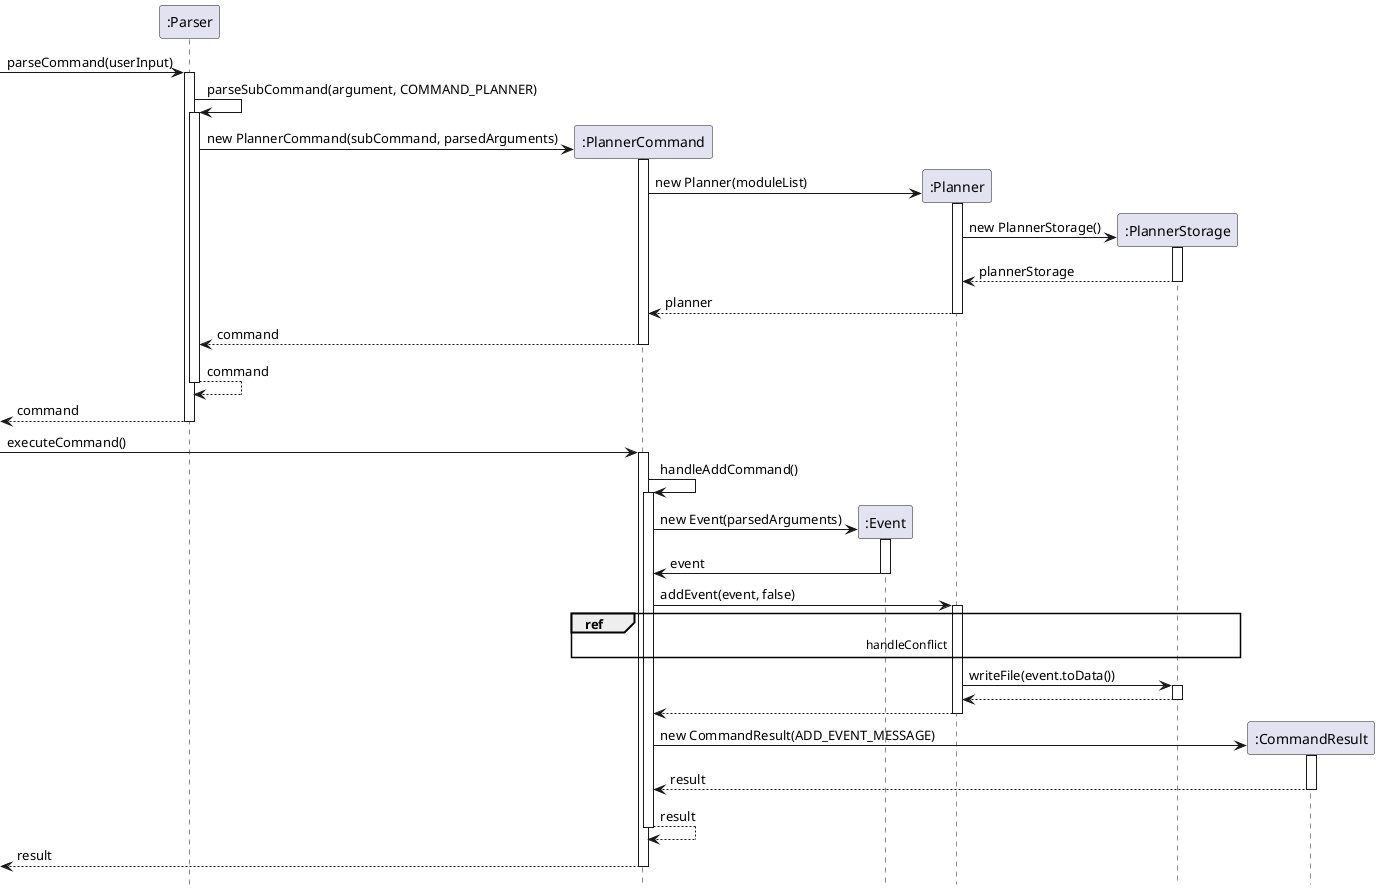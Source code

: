 @startuml
'https://plantuml.com/sequence-diagram

hide footbox

participant ":Parser" as parser
participant ":PlannerCommand" as plc
participant ":Event" as event
participant ":Planner" as planner
participant ":PlannerStorage" as pls
participant ":CommandResult" as res

[->parser : parseCommand(userInput)
activate parser

parser -> parser : parseSubCommand(argument, COMMAND_PLANNER)
activate parser

create plc
parser -> plc : new PlannerCommand(subCommand, parsedArguments)
activate plc

create planner
plc -> planner : new Planner(moduleList)
activate planner

create pls
planner -> pls : new PlannerStorage()
activate pls

pls --> planner : plannerStorage
deactivate pls

planner --> plc : planner
deactivate planner

plc --> parser : command
deactivate plc

parser --> parser : command
deactivate parser

parser-->[ : command
deactivate parser

[->plc : executeCommand()
activate plc

plc -> plc : handleAddCommand()
activate plc

create event
plc -> event : new Event(parsedArguments)
activate event

event -> plc : event
deactivate event

plc -> planner : addEvent(event, false)
activate planner

ref over plc, planner, pls : handleConflict

planner -> pls : writeFile(event.toData())
activate pls

pls --> planner
deactivate pls

planner --> plc
deactivate planner

create res
plc -> res : new CommandResult(ADD_EVENT_MESSAGE)
activate res

res --> plc : result
deactivate res

plc --> plc : result
deactivate plc

plc-->[ : result
deactivate plc

@enduml